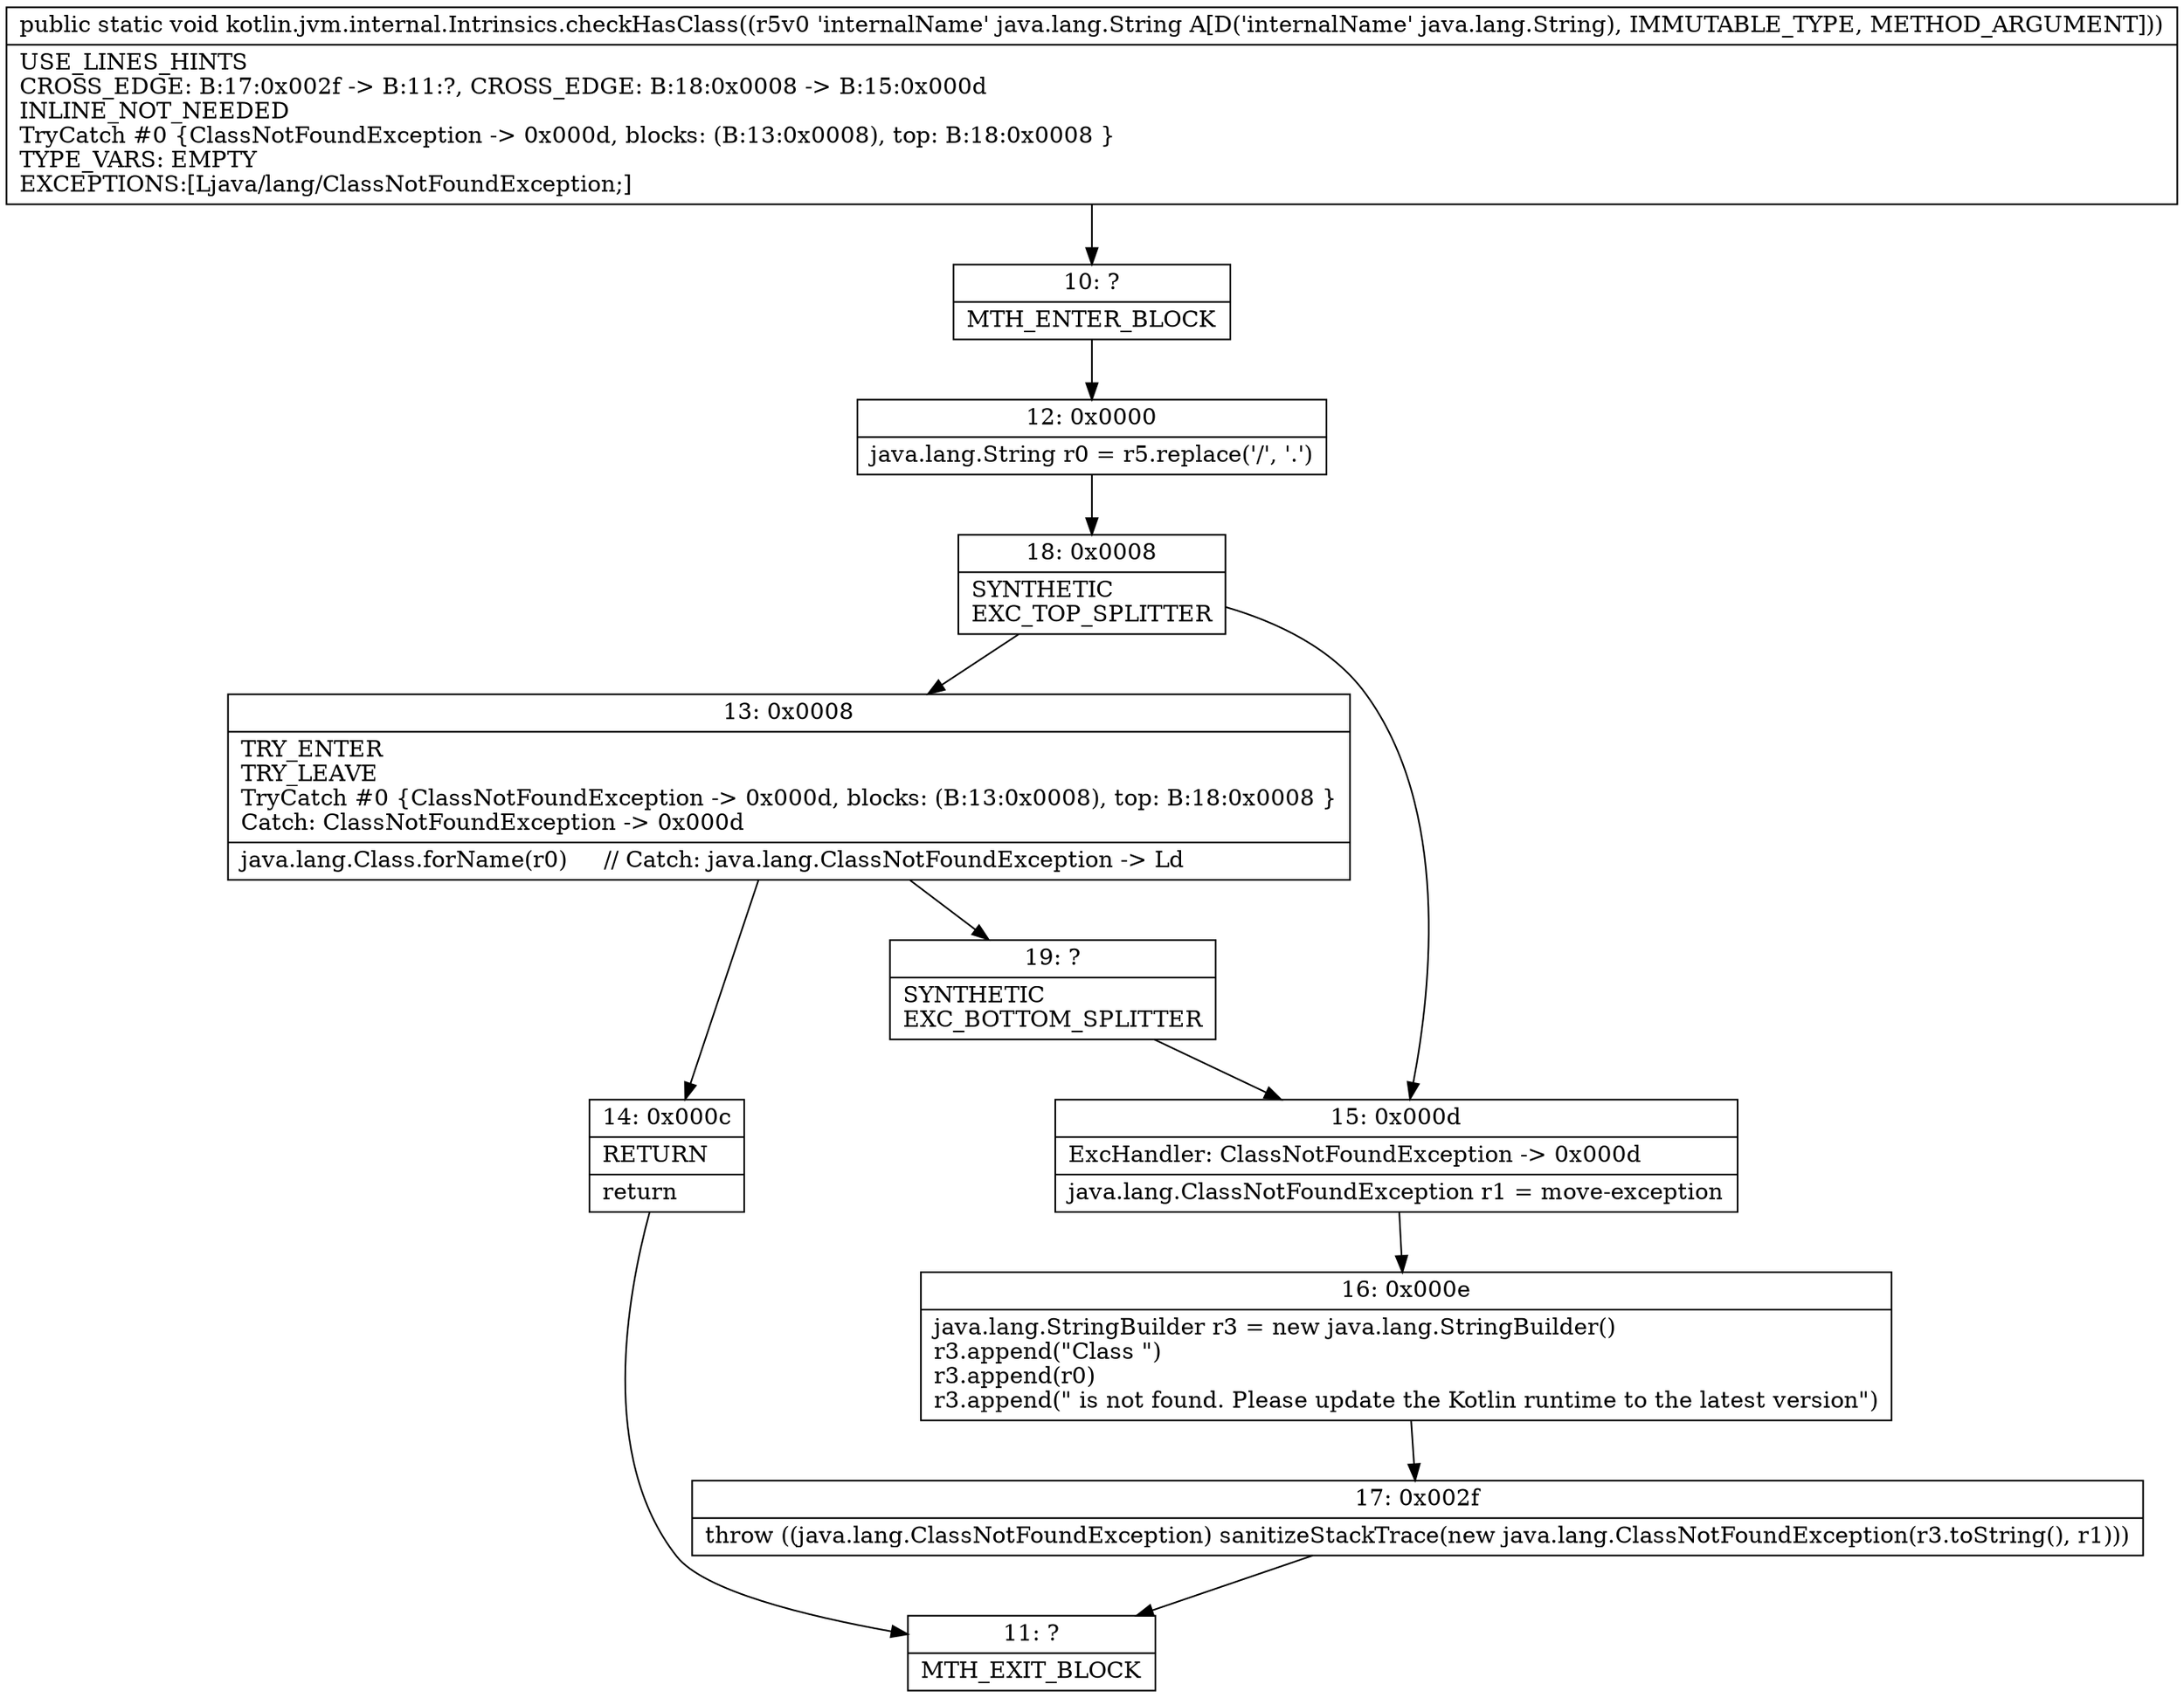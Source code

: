 digraph "CFG forkotlin.jvm.internal.Intrinsics.checkHasClass(Ljava\/lang\/String;)V" {
Node_10 [shape=record,label="{10\:\ ?|MTH_ENTER_BLOCK\l}"];
Node_12 [shape=record,label="{12\:\ 0x0000|java.lang.String r0 = r5.replace('\/', '.')\l}"];
Node_18 [shape=record,label="{18\:\ 0x0008|SYNTHETIC\lEXC_TOP_SPLITTER\l}"];
Node_13 [shape=record,label="{13\:\ 0x0008|TRY_ENTER\lTRY_LEAVE\lTryCatch #0 \{ClassNotFoundException \-\> 0x000d, blocks: (B:13:0x0008), top: B:18:0x0008 \}\lCatch: ClassNotFoundException \-\> 0x000d\l|java.lang.Class.forName(r0)     \/\/ Catch: java.lang.ClassNotFoundException \-\> Ld\l}"];
Node_14 [shape=record,label="{14\:\ 0x000c|RETURN\l|return\l}"];
Node_11 [shape=record,label="{11\:\ ?|MTH_EXIT_BLOCK\l}"];
Node_19 [shape=record,label="{19\:\ ?|SYNTHETIC\lEXC_BOTTOM_SPLITTER\l}"];
Node_15 [shape=record,label="{15\:\ 0x000d|ExcHandler: ClassNotFoundException \-\> 0x000d\l|java.lang.ClassNotFoundException r1 = move\-exception\l}"];
Node_16 [shape=record,label="{16\:\ 0x000e|java.lang.StringBuilder r3 = new java.lang.StringBuilder()\lr3.append(\"Class \")\lr3.append(r0)\lr3.append(\" is not found. Please update the Kotlin runtime to the latest version\")\l}"];
Node_17 [shape=record,label="{17\:\ 0x002f|throw ((java.lang.ClassNotFoundException) sanitizeStackTrace(new java.lang.ClassNotFoundException(r3.toString(), r1)))\l}"];
MethodNode[shape=record,label="{public static void kotlin.jvm.internal.Intrinsics.checkHasClass((r5v0 'internalName' java.lang.String A[D('internalName' java.lang.String), IMMUTABLE_TYPE, METHOD_ARGUMENT]))  | USE_LINES_HINTS\lCROSS_EDGE: B:17:0x002f \-\> B:11:?, CROSS_EDGE: B:18:0x0008 \-\> B:15:0x000d\lINLINE_NOT_NEEDED\lTryCatch #0 \{ClassNotFoundException \-\> 0x000d, blocks: (B:13:0x0008), top: B:18:0x0008 \}\lTYPE_VARS: EMPTY\lEXCEPTIONS:[Ljava\/lang\/ClassNotFoundException;]\l}"];
MethodNode -> Node_10;Node_10 -> Node_12;
Node_12 -> Node_18;
Node_18 -> Node_13;
Node_18 -> Node_15;
Node_13 -> Node_14;
Node_13 -> Node_19;
Node_14 -> Node_11;
Node_19 -> Node_15;
Node_15 -> Node_16;
Node_16 -> Node_17;
Node_17 -> Node_11;
}

